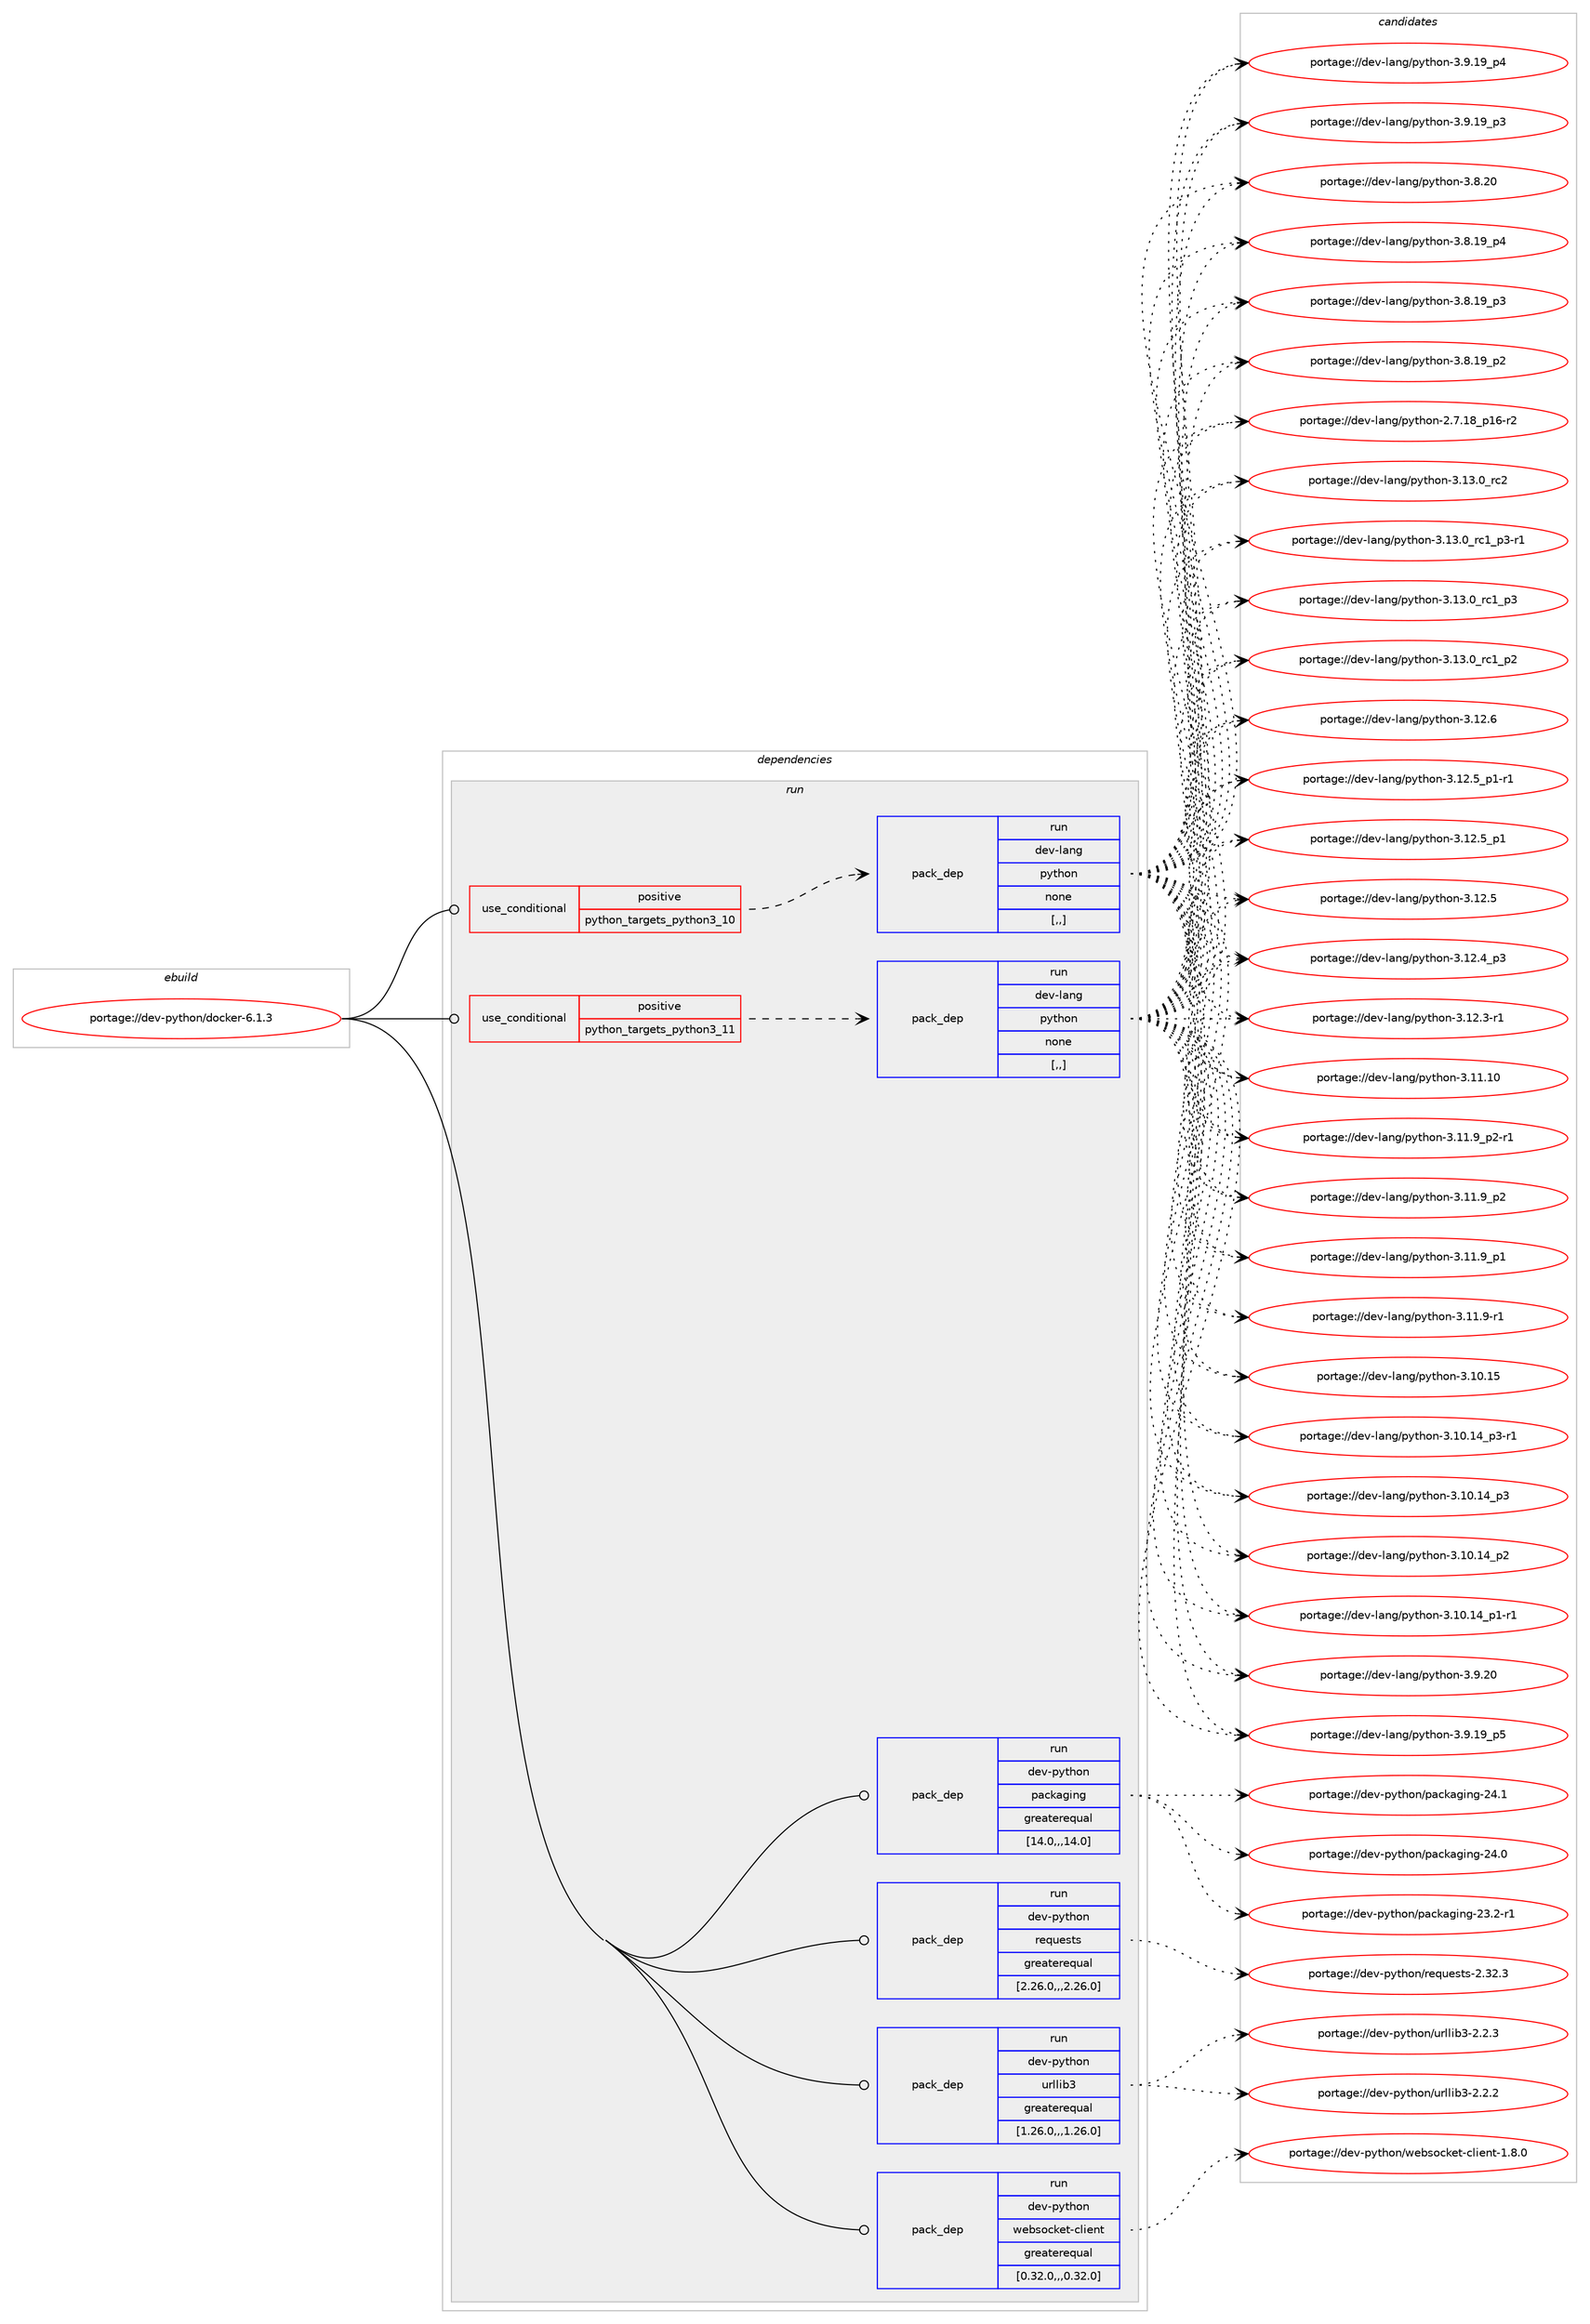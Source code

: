 digraph prolog {

# *************
# Graph options
# *************

newrank=true;
concentrate=true;
compound=true;
graph [rankdir=LR,fontname=Helvetica,fontsize=10,ranksep=1.5];#, ranksep=2.5, nodesep=0.2];
edge  [arrowhead=vee];
node  [fontname=Helvetica,fontsize=10];

# **********
# The ebuild
# **********

subgraph cluster_leftcol {
color=gray;
label=<<i>ebuild</i>>;
id [label="portage://dev-python/docker-6.1.3", color=red, width=4, href="../dev-python/docker-6.1.3.svg"];
}

# ****************
# The dependencies
# ****************

subgraph cluster_midcol {
color=gray;
label=<<i>dependencies</i>>;
subgraph cluster_compile {
fillcolor="#eeeeee";
style=filled;
label=<<i>compile</i>>;
}
subgraph cluster_compileandrun {
fillcolor="#eeeeee";
style=filled;
label=<<i>compile and run</i>>;
}
subgraph cluster_run {
fillcolor="#eeeeee";
style=filled;
label=<<i>run</i>>;
subgraph cond162759 {
dependency639886 [label=<<TABLE BORDER="0" CELLBORDER="1" CELLSPACING="0" CELLPADDING="4"><TR><TD ROWSPAN="3" CELLPADDING="10">use_conditional</TD></TR><TR><TD>positive</TD></TR><TR><TD>python_targets_python3_10</TD></TR></TABLE>>, shape=none, color=red];
subgraph pack472310 {
dependency639887 [label=<<TABLE BORDER="0" CELLBORDER="1" CELLSPACING="0" CELLPADDING="4" WIDTH="220"><TR><TD ROWSPAN="6" CELLPADDING="30">pack_dep</TD></TR><TR><TD WIDTH="110">run</TD></TR><TR><TD>dev-lang</TD></TR><TR><TD>python</TD></TR><TR><TD>none</TD></TR><TR><TD>[,,]</TD></TR></TABLE>>, shape=none, color=blue];
}
dependency639886:e -> dependency639887:w [weight=20,style="dashed",arrowhead="vee"];
}
id:e -> dependency639886:w [weight=20,style="solid",arrowhead="odot"];
subgraph cond162760 {
dependency639888 [label=<<TABLE BORDER="0" CELLBORDER="1" CELLSPACING="0" CELLPADDING="4"><TR><TD ROWSPAN="3" CELLPADDING="10">use_conditional</TD></TR><TR><TD>positive</TD></TR><TR><TD>python_targets_python3_11</TD></TR></TABLE>>, shape=none, color=red];
subgraph pack472311 {
dependency639889 [label=<<TABLE BORDER="0" CELLBORDER="1" CELLSPACING="0" CELLPADDING="4" WIDTH="220"><TR><TD ROWSPAN="6" CELLPADDING="30">pack_dep</TD></TR><TR><TD WIDTH="110">run</TD></TR><TR><TD>dev-lang</TD></TR><TR><TD>python</TD></TR><TR><TD>none</TD></TR><TR><TD>[,,]</TD></TR></TABLE>>, shape=none, color=blue];
}
dependency639888:e -> dependency639889:w [weight=20,style="dashed",arrowhead="vee"];
}
id:e -> dependency639888:w [weight=20,style="solid",arrowhead="odot"];
subgraph pack472312 {
dependency639890 [label=<<TABLE BORDER="0" CELLBORDER="1" CELLSPACING="0" CELLPADDING="4" WIDTH="220"><TR><TD ROWSPAN="6" CELLPADDING="30">pack_dep</TD></TR><TR><TD WIDTH="110">run</TD></TR><TR><TD>dev-python</TD></TR><TR><TD>packaging</TD></TR><TR><TD>greaterequal</TD></TR><TR><TD>[14.0,,,14.0]</TD></TR></TABLE>>, shape=none, color=blue];
}
id:e -> dependency639890:w [weight=20,style="solid",arrowhead="odot"];
subgraph pack472313 {
dependency639891 [label=<<TABLE BORDER="0" CELLBORDER="1" CELLSPACING="0" CELLPADDING="4" WIDTH="220"><TR><TD ROWSPAN="6" CELLPADDING="30">pack_dep</TD></TR><TR><TD WIDTH="110">run</TD></TR><TR><TD>dev-python</TD></TR><TR><TD>requests</TD></TR><TR><TD>greaterequal</TD></TR><TR><TD>[2.26.0,,,2.26.0]</TD></TR></TABLE>>, shape=none, color=blue];
}
id:e -> dependency639891:w [weight=20,style="solid",arrowhead="odot"];
subgraph pack472314 {
dependency639892 [label=<<TABLE BORDER="0" CELLBORDER="1" CELLSPACING="0" CELLPADDING="4" WIDTH="220"><TR><TD ROWSPAN="6" CELLPADDING="30">pack_dep</TD></TR><TR><TD WIDTH="110">run</TD></TR><TR><TD>dev-python</TD></TR><TR><TD>urllib3</TD></TR><TR><TD>greaterequal</TD></TR><TR><TD>[1.26.0,,,1.26.0]</TD></TR></TABLE>>, shape=none, color=blue];
}
id:e -> dependency639892:w [weight=20,style="solid",arrowhead="odot"];
subgraph pack472315 {
dependency639893 [label=<<TABLE BORDER="0" CELLBORDER="1" CELLSPACING="0" CELLPADDING="4" WIDTH="220"><TR><TD ROWSPAN="6" CELLPADDING="30">pack_dep</TD></TR><TR><TD WIDTH="110">run</TD></TR><TR><TD>dev-python</TD></TR><TR><TD>websocket-client</TD></TR><TR><TD>greaterequal</TD></TR><TR><TD>[0.32.0,,,0.32.0]</TD></TR></TABLE>>, shape=none, color=blue];
}
id:e -> dependency639893:w [weight=20,style="solid",arrowhead="odot"];
}
}

# **************
# The candidates
# **************

subgraph cluster_choices {
rank=same;
color=gray;
label=<<i>candidates</i>>;

subgraph choice472310 {
color=black;
nodesep=1;
choice10010111845108971101034711212111610411111045514649514648951149950 [label="portage://dev-lang/python-3.13.0_rc2", color=red, width=4,href="../dev-lang/python-3.13.0_rc2.svg"];
choice1001011184510897110103471121211161041111104551464951464895114994995112514511449 [label="portage://dev-lang/python-3.13.0_rc1_p3-r1", color=red, width=4,href="../dev-lang/python-3.13.0_rc1_p3-r1.svg"];
choice100101118451089711010347112121116104111110455146495146489511499499511251 [label="portage://dev-lang/python-3.13.0_rc1_p3", color=red, width=4,href="../dev-lang/python-3.13.0_rc1_p3.svg"];
choice100101118451089711010347112121116104111110455146495146489511499499511250 [label="portage://dev-lang/python-3.13.0_rc1_p2", color=red, width=4,href="../dev-lang/python-3.13.0_rc1_p2.svg"];
choice10010111845108971101034711212111610411111045514649504654 [label="portage://dev-lang/python-3.12.6", color=red, width=4,href="../dev-lang/python-3.12.6.svg"];
choice1001011184510897110103471121211161041111104551464950465395112494511449 [label="portage://dev-lang/python-3.12.5_p1-r1", color=red, width=4,href="../dev-lang/python-3.12.5_p1-r1.svg"];
choice100101118451089711010347112121116104111110455146495046539511249 [label="portage://dev-lang/python-3.12.5_p1", color=red, width=4,href="../dev-lang/python-3.12.5_p1.svg"];
choice10010111845108971101034711212111610411111045514649504653 [label="portage://dev-lang/python-3.12.5", color=red, width=4,href="../dev-lang/python-3.12.5.svg"];
choice100101118451089711010347112121116104111110455146495046529511251 [label="portage://dev-lang/python-3.12.4_p3", color=red, width=4,href="../dev-lang/python-3.12.4_p3.svg"];
choice100101118451089711010347112121116104111110455146495046514511449 [label="portage://dev-lang/python-3.12.3-r1", color=red, width=4,href="../dev-lang/python-3.12.3-r1.svg"];
choice1001011184510897110103471121211161041111104551464949464948 [label="portage://dev-lang/python-3.11.10", color=red, width=4,href="../dev-lang/python-3.11.10.svg"];
choice1001011184510897110103471121211161041111104551464949465795112504511449 [label="portage://dev-lang/python-3.11.9_p2-r1", color=red, width=4,href="../dev-lang/python-3.11.9_p2-r1.svg"];
choice100101118451089711010347112121116104111110455146494946579511250 [label="portage://dev-lang/python-3.11.9_p2", color=red, width=4,href="../dev-lang/python-3.11.9_p2.svg"];
choice100101118451089711010347112121116104111110455146494946579511249 [label="portage://dev-lang/python-3.11.9_p1", color=red, width=4,href="../dev-lang/python-3.11.9_p1.svg"];
choice100101118451089711010347112121116104111110455146494946574511449 [label="portage://dev-lang/python-3.11.9-r1", color=red, width=4,href="../dev-lang/python-3.11.9-r1.svg"];
choice1001011184510897110103471121211161041111104551464948464953 [label="portage://dev-lang/python-3.10.15", color=red, width=4,href="../dev-lang/python-3.10.15.svg"];
choice100101118451089711010347112121116104111110455146494846495295112514511449 [label="portage://dev-lang/python-3.10.14_p3-r1", color=red, width=4,href="../dev-lang/python-3.10.14_p3-r1.svg"];
choice10010111845108971101034711212111610411111045514649484649529511251 [label="portage://dev-lang/python-3.10.14_p3", color=red, width=4,href="../dev-lang/python-3.10.14_p3.svg"];
choice10010111845108971101034711212111610411111045514649484649529511250 [label="portage://dev-lang/python-3.10.14_p2", color=red, width=4,href="../dev-lang/python-3.10.14_p2.svg"];
choice100101118451089711010347112121116104111110455146494846495295112494511449 [label="portage://dev-lang/python-3.10.14_p1-r1", color=red, width=4,href="../dev-lang/python-3.10.14_p1-r1.svg"];
choice10010111845108971101034711212111610411111045514657465048 [label="portage://dev-lang/python-3.9.20", color=red, width=4,href="../dev-lang/python-3.9.20.svg"];
choice100101118451089711010347112121116104111110455146574649579511253 [label="portage://dev-lang/python-3.9.19_p5", color=red, width=4,href="../dev-lang/python-3.9.19_p5.svg"];
choice100101118451089711010347112121116104111110455146574649579511252 [label="portage://dev-lang/python-3.9.19_p4", color=red, width=4,href="../dev-lang/python-3.9.19_p4.svg"];
choice100101118451089711010347112121116104111110455146574649579511251 [label="portage://dev-lang/python-3.9.19_p3", color=red, width=4,href="../dev-lang/python-3.9.19_p3.svg"];
choice10010111845108971101034711212111610411111045514656465048 [label="portage://dev-lang/python-3.8.20", color=red, width=4,href="../dev-lang/python-3.8.20.svg"];
choice100101118451089711010347112121116104111110455146564649579511252 [label="portage://dev-lang/python-3.8.19_p4", color=red, width=4,href="../dev-lang/python-3.8.19_p4.svg"];
choice100101118451089711010347112121116104111110455146564649579511251 [label="portage://dev-lang/python-3.8.19_p3", color=red, width=4,href="../dev-lang/python-3.8.19_p3.svg"];
choice100101118451089711010347112121116104111110455146564649579511250 [label="portage://dev-lang/python-3.8.19_p2", color=red, width=4,href="../dev-lang/python-3.8.19_p2.svg"];
choice100101118451089711010347112121116104111110455046554649569511249544511450 [label="portage://dev-lang/python-2.7.18_p16-r2", color=red, width=4,href="../dev-lang/python-2.7.18_p16-r2.svg"];
dependency639887:e -> choice10010111845108971101034711212111610411111045514649514648951149950:w [style=dotted,weight="100"];
dependency639887:e -> choice1001011184510897110103471121211161041111104551464951464895114994995112514511449:w [style=dotted,weight="100"];
dependency639887:e -> choice100101118451089711010347112121116104111110455146495146489511499499511251:w [style=dotted,weight="100"];
dependency639887:e -> choice100101118451089711010347112121116104111110455146495146489511499499511250:w [style=dotted,weight="100"];
dependency639887:e -> choice10010111845108971101034711212111610411111045514649504654:w [style=dotted,weight="100"];
dependency639887:e -> choice1001011184510897110103471121211161041111104551464950465395112494511449:w [style=dotted,weight="100"];
dependency639887:e -> choice100101118451089711010347112121116104111110455146495046539511249:w [style=dotted,weight="100"];
dependency639887:e -> choice10010111845108971101034711212111610411111045514649504653:w [style=dotted,weight="100"];
dependency639887:e -> choice100101118451089711010347112121116104111110455146495046529511251:w [style=dotted,weight="100"];
dependency639887:e -> choice100101118451089711010347112121116104111110455146495046514511449:w [style=dotted,weight="100"];
dependency639887:e -> choice1001011184510897110103471121211161041111104551464949464948:w [style=dotted,weight="100"];
dependency639887:e -> choice1001011184510897110103471121211161041111104551464949465795112504511449:w [style=dotted,weight="100"];
dependency639887:e -> choice100101118451089711010347112121116104111110455146494946579511250:w [style=dotted,weight="100"];
dependency639887:e -> choice100101118451089711010347112121116104111110455146494946579511249:w [style=dotted,weight="100"];
dependency639887:e -> choice100101118451089711010347112121116104111110455146494946574511449:w [style=dotted,weight="100"];
dependency639887:e -> choice1001011184510897110103471121211161041111104551464948464953:w [style=dotted,weight="100"];
dependency639887:e -> choice100101118451089711010347112121116104111110455146494846495295112514511449:w [style=dotted,weight="100"];
dependency639887:e -> choice10010111845108971101034711212111610411111045514649484649529511251:w [style=dotted,weight="100"];
dependency639887:e -> choice10010111845108971101034711212111610411111045514649484649529511250:w [style=dotted,weight="100"];
dependency639887:e -> choice100101118451089711010347112121116104111110455146494846495295112494511449:w [style=dotted,weight="100"];
dependency639887:e -> choice10010111845108971101034711212111610411111045514657465048:w [style=dotted,weight="100"];
dependency639887:e -> choice100101118451089711010347112121116104111110455146574649579511253:w [style=dotted,weight="100"];
dependency639887:e -> choice100101118451089711010347112121116104111110455146574649579511252:w [style=dotted,weight="100"];
dependency639887:e -> choice100101118451089711010347112121116104111110455146574649579511251:w [style=dotted,weight="100"];
dependency639887:e -> choice10010111845108971101034711212111610411111045514656465048:w [style=dotted,weight="100"];
dependency639887:e -> choice100101118451089711010347112121116104111110455146564649579511252:w [style=dotted,weight="100"];
dependency639887:e -> choice100101118451089711010347112121116104111110455146564649579511251:w [style=dotted,weight="100"];
dependency639887:e -> choice100101118451089711010347112121116104111110455146564649579511250:w [style=dotted,weight="100"];
dependency639887:e -> choice100101118451089711010347112121116104111110455046554649569511249544511450:w [style=dotted,weight="100"];
}
subgraph choice472311 {
color=black;
nodesep=1;
choice10010111845108971101034711212111610411111045514649514648951149950 [label="portage://dev-lang/python-3.13.0_rc2", color=red, width=4,href="../dev-lang/python-3.13.0_rc2.svg"];
choice1001011184510897110103471121211161041111104551464951464895114994995112514511449 [label="portage://dev-lang/python-3.13.0_rc1_p3-r1", color=red, width=4,href="../dev-lang/python-3.13.0_rc1_p3-r1.svg"];
choice100101118451089711010347112121116104111110455146495146489511499499511251 [label="portage://dev-lang/python-3.13.0_rc1_p3", color=red, width=4,href="../dev-lang/python-3.13.0_rc1_p3.svg"];
choice100101118451089711010347112121116104111110455146495146489511499499511250 [label="portage://dev-lang/python-3.13.0_rc1_p2", color=red, width=4,href="../dev-lang/python-3.13.0_rc1_p2.svg"];
choice10010111845108971101034711212111610411111045514649504654 [label="portage://dev-lang/python-3.12.6", color=red, width=4,href="../dev-lang/python-3.12.6.svg"];
choice1001011184510897110103471121211161041111104551464950465395112494511449 [label="portage://dev-lang/python-3.12.5_p1-r1", color=red, width=4,href="../dev-lang/python-3.12.5_p1-r1.svg"];
choice100101118451089711010347112121116104111110455146495046539511249 [label="portage://dev-lang/python-3.12.5_p1", color=red, width=4,href="../dev-lang/python-3.12.5_p1.svg"];
choice10010111845108971101034711212111610411111045514649504653 [label="portage://dev-lang/python-3.12.5", color=red, width=4,href="../dev-lang/python-3.12.5.svg"];
choice100101118451089711010347112121116104111110455146495046529511251 [label="portage://dev-lang/python-3.12.4_p3", color=red, width=4,href="../dev-lang/python-3.12.4_p3.svg"];
choice100101118451089711010347112121116104111110455146495046514511449 [label="portage://dev-lang/python-3.12.3-r1", color=red, width=4,href="../dev-lang/python-3.12.3-r1.svg"];
choice1001011184510897110103471121211161041111104551464949464948 [label="portage://dev-lang/python-3.11.10", color=red, width=4,href="../dev-lang/python-3.11.10.svg"];
choice1001011184510897110103471121211161041111104551464949465795112504511449 [label="portage://dev-lang/python-3.11.9_p2-r1", color=red, width=4,href="../dev-lang/python-3.11.9_p2-r1.svg"];
choice100101118451089711010347112121116104111110455146494946579511250 [label="portage://dev-lang/python-3.11.9_p2", color=red, width=4,href="../dev-lang/python-3.11.9_p2.svg"];
choice100101118451089711010347112121116104111110455146494946579511249 [label="portage://dev-lang/python-3.11.9_p1", color=red, width=4,href="../dev-lang/python-3.11.9_p1.svg"];
choice100101118451089711010347112121116104111110455146494946574511449 [label="portage://dev-lang/python-3.11.9-r1", color=red, width=4,href="../dev-lang/python-3.11.9-r1.svg"];
choice1001011184510897110103471121211161041111104551464948464953 [label="portage://dev-lang/python-3.10.15", color=red, width=4,href="../dev-lang/python-3.10.15.svg"];
choice100101118451089711010347112121116104111110455146494846495295112514511449 [label="portage://dev-lang/python-3.10.14_p3-r1", color=red, width=4,href="../dev-lang/python-3.10.14_p3-r1.svg"];
choice10010111845108971101034711212111610411111045514649484649529511251 [label="portage://dev-lang/python-3.10.14_p3", color=red, width=4,href="../dev-lang/python-3.10.14_p3.svg"];
choice10010111845108971101034711212111610411111045514649484649529511250 [label="portage://dev-lang/python-3.10.14_p2", color=red, width=4,href="../dev-lang/python-3.10.14_p2.svg"];
choice100101118451089711010347112121116104111110455146494846495295112494511449 [label="portage://dev-lang/python-3.10.14_p1-r1", color=red, width=4,href="../dev-lang/python-3.10.14_p1-r1.svg"];
choice10010111845108971101034711212111610411111045514657465048 [label="portage://dev-lang/python-3.9.20", color=red, width=4,href="../dev-lang/python-3.9.20.svg"];
choice100101118451089711010347112121116104111110455146574649579511253 [label="portage://dev-lang/python-3.9.19_p5", color=red, width=4,href="../dev-lang/python-3.9.19_p5.svg"];
choice100101118451089711010347112121116104111110455146574649579511252 [label="portage://dev-lang/python-3.9.19_p4", color=red, width=4,href="../dev-lang/python-3.9.19_p4.svg"];
choice100101118451089711010347112121116104111110455146574649579511251 [label="portage://dev-lang/python-3.9.19_p3", color=red, width=4,href="../dev-lang/python-3.9.19_p3.svg"];
choice10010111845108971101034711212111610411111045514656465048 [label="portage://dev-lang/python-3.8.20", color=red, width=4,href="../dev-lang/python-3.8.20.svg"];
choice100101118451089711010347112121116104111110455146564649579511252 [label="portage://dev-lang/python-3.8.19_p4", color=red, width=4,href="../dev-lang/python-3.8.19_p4.svg"];
choice100101118451089711010347112121116104111110455146564649579511251 [label="portage://dev-lang/python-3.8.19_p3", color=red, width=4,href="../dev-lang/python-3.8.19_p3.svg"];
choice100101118451089711010347112121116104111110455146564649579511250 [label="portage://dev-lang/python-3.8.19_p2", color=red, width=4,href="../dev-lang/python-3.8.19_p2.svg"];
choice100101118451089711010347112121116104111110455046554649569511249544511450 [label="portage://dev-lang/python-2.7.18_p16-r2", color=red, width=4,href="../dev-lang/python-2.7.18_p16-r2.svg"];
dependency639889:e -> choice10010111845108971101034711212111610411111045514649514648951149950:w [style=dotted,weight="100"];
dependency639889:e -> choice1001011184510897110103471121211161041111104551464951464895114994995112514511449:w [style=dotted,weight="100"];
dependency639889:e -> choice100101118451089711010347112121116104111110455146495146489511499499511251:w [style=dotted,weight="100"];
dependency639889:e -> choice100101118451089711010347112121116104111110455146495146489511499499511250:w [style=dotted,weight="100"];
dependency639889:e -> choice10010111845108971101034711212111610411111045514649504654:w [style=dotted,weight="100"];
dependency639889:e -> choice1001011184510897110103471121211161041111104551464950465395112494511449:w [style=dotted,weight="100"];
dependency639889:e -> choice100101118451089711010347112121116104111110455146495046539511249:w [style=dotted,weight="100"];
dependency639889:e -> choice10010111845108971101034711212111610411111045514649504653:w [style=dotted,weight="100"];
dependency639889:e -> choice100101118451089711010347112121116104111110455146495046529511251:w [style=dotted,weight="100"];
dependency639889:e -> choice100101118451089711010347112121116104111110455146495046514511449:w [style=dotted,weight="100"];
dependency639889:e -> choice1001011184510897110103471121211161041111104551464949464948:w [style=dotted,weight="100"];
dependency639889:e -> choice1001011184510897110103471121211161041111104551464949465795112504511449:w [style=dotted,weight="100"];
dependency639889:e -> choice100101118451089711010347112121116104111110455146494946579511250:w [style=dotted,weight="100"];
dependency639889:e -> choice100101118451089711010347112121116104111110455146494946579511249:w [style=dotted,weight="100"];
dependency639889:e -> choice100101118451089711010347112121116104111110455146494946574511449:w [style=dotted,weight="100"];
dependency639889:e -> choice1001011184510897110103471121211161041111104551464948464953:w [style=dotted,weight="100"];
dependency639889:e -> choice100101118451089711010347112121116104111110455146494846495295112514511449:w [style=dotted,weight="100"];
dependency639889:e -> choice10010111845108971101034711212111610411111045514649484649529511251:w [style=dotted,weight="100"];
dependency639889:e -> choice10010111845108971101034711212111610411111045514649484649529511250:w [style=dotted,weight="100"];
dependency639889:e -> choice100101118451089711010347112121116104111110455146494846495295112494511449:w [style=dotted,weight="100"];
dependency639889:e -> choice10010111845108971101034711212111610411111045514657465048:w [style=dotted,weight="100"];
dependency639889:e -> choice100101118451089711010347112121116104111110455146574649579511253:w [style=dotted,weight="100"];
dependency639889:e -> choice100101118451089711010347112121116104111110455146574649579511252:w [style=dotted,weight="100"];
dependency639889:e -> choice100101118451089711010347112121116104111110455146574649579511251:w [style=dotted,weight="100"];
dependency639889:e -> choice10010111845108971101034711212111610411111045514656465048:w [style=dotted,weight="100"];
dependency639889:e -> choice100101118451089711010347112121116104111110455146564649579511252:w [style=dotted,weight="100"];
dependency639889:e -> choice100101118451089711010347112121116104111110455146564649579511251:w [style=dotted,weight="100"];
dependency639889:e -> choice100101118451089711010347112121116104111110455146564649579511250:w [style=dotted,weight="100"];
dependency639889:e -> choice100101118451089711010347112121116104111110455046554649569511249544511450:w [style=dotted,weight="100"];
}
subgraph choice472312 {
color=black;
nodesep=1;
choice10010111845112121116104111110471129799107971031051101034550524649 [label="portage://dev-python/packaging-24.1", color=red, width=4,href="../dev-python/packaging-24.1.svg"];
choice10010111845112121116104111110471129799107971031051101034550524648 [label="portage://dev-python/packaging-24.0", color=red, width=4,href="../dev-python/packaging-24.0.svg"];
choice100101118451121211161041111104711297991079710310511010345505146504511449 [label="portage://dev-python/packaging-23.2-r1", color=red, width=4,href="../dev-python/packaging-23.2-r1.svg"];
dependency639890:e -> choice10010111845112121116104111110471129799107971031051101034550524649:w [style=dotted,weight="100"];
dependency639890:e -> choice10010111845112121116104111110471129799107971031051101034550524648:w [style=dotted,weight="100"];
dependency639890:e -> choice100101118451121211161041111104711297991079710310511010345505146504511449:w [style=dotted,weight="100"];
}
subgraph choice472313 {
color=black;
nodesep=1;
choice100101118451121211161041111104711410111311710111511611545504651504651 [label="portage://dev-python/requests-2.32.3", color=red, width=4,href="../dev-python/requests-2.32.3.svg"];
dependency639891:e -> choice100101118451121211161041111104711410111311710111511611545504651504651:w [style=dotted,weight="100"];
}
subgraph choice472314 {
color=black;
nodesep=1;
choice10010111845112121116104111110471171141081081059851455046504651 [label="portage://dev-python/urllib3-2.2.3", color=red, width=4,href="../dev-python/urllib3-2.2.3.svg"];
choice10010111845112121116104111110471171141081081059851455046504650 [label="portage://dev-python/urllib3-2.2.2", color=red, width=4,href="../dev-python/urllib3-2.2.2.svg"];
dependency639892:e -> choice10010111845112121116104111110471171141081081059851455046504651:w [style=dotted,weight="100"];
dependency639892:e -> choice10010111845112121116104111110471171141081081059851455046504650:w [style=dotted,weight="100"];
}
subgraph choice472315 {
color=black;
nodesep=1;
choice100101118451121211161041111104711910198115111991071011164599108105101110116454946564648 [label="portage://dev-python/websocket-client-1.8.0", color=red, width=4,href="../dev-python/websocket-client-1.8.0.svg"];
dependency639893:e -> choice100101118451121211161041111104711910198115111991071011164599108105101110116454946564648:w [style=dotted,weight="100"];
}
}

}
